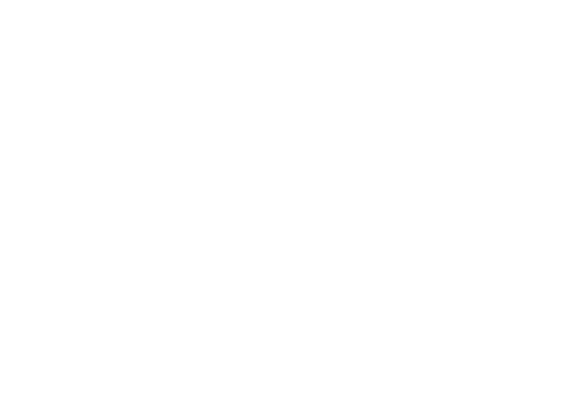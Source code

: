 digraph G {
  bgcolor=transparent
  fontcolor=white
  fontname="montserrat"
  node [fontname="montserrat",color=white,fontcolor=white]
  edge [fontname="montserrat",color=white,fontcolor=white]
  rankdir=LR
  labelloc="b"
  label="Centrality:\ 1\n Connectedness:\ large"
  {A B C rank=min}
  A -> H [dir=both,label="10"]
  B -> H [dir=both,label="10"]
  C -> H [dir=both,label="10"]
  D -> H [dir=both,label="10"]
  E -> H [dir=both,label="10"]
  F -> H [dir=both,label="10"]
  {D E F rank=max}
}
